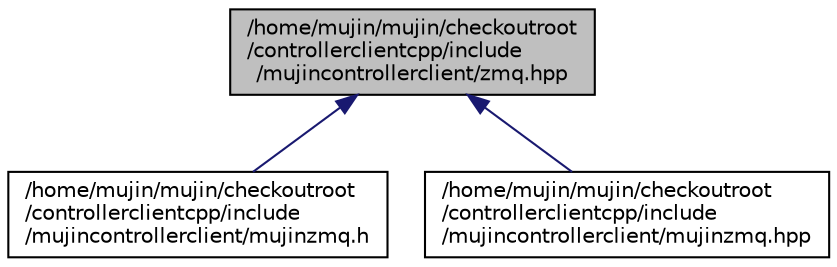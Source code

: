 digraph "/home/mujin/mujin/checkoutroot/controllerclientcpp/include/mujincontrollerclient/zmq.hpp"
{
  bgcolor="transparent";
  edge [fontname="Helvetica",fontsize="10",labelfontname="Helvetica",labelfontsize="10"];
  node [fontname="Helvetica",fontsize="10",shape=record];
  Node1 [label="/home/mujin/mujin/checkoutroot\l/controllerclientcpp/include\l/mujincontrollerclient/zmq.hpp",height=0.2,width=0.4,color="black", fillcolor="grey75", style="filled" fontcolor="black"];
  Node1 -> Node2 [dir="back",color="midnightblue",fontsize="10",style="solid",fontname="Helvetica"];
  Node2 [label="/home/mujin/mujin/checkoutroot\l/controllerclientcpp/include\l/mujincontrollerclient/mujinzmq.h",height=0.2,width=0.4,color="black",URL="$mujinzmq_8h.html",tooltip="Communication classes based on ZMQ."];
  Node1 -> Node3 [dir="back",color="midnightblue",fontsize="10",style="solid",fontname="Helvetica"];
  Node3 [label="/home/mujin/mujin/checkoutroot\l/controllerclientcpp/include\l/mujincontrollerclient/mujinzmq.hpp",height=0.2,width=0.4,color="black",URL="$mujinzmq_8hpp.html"];
}
